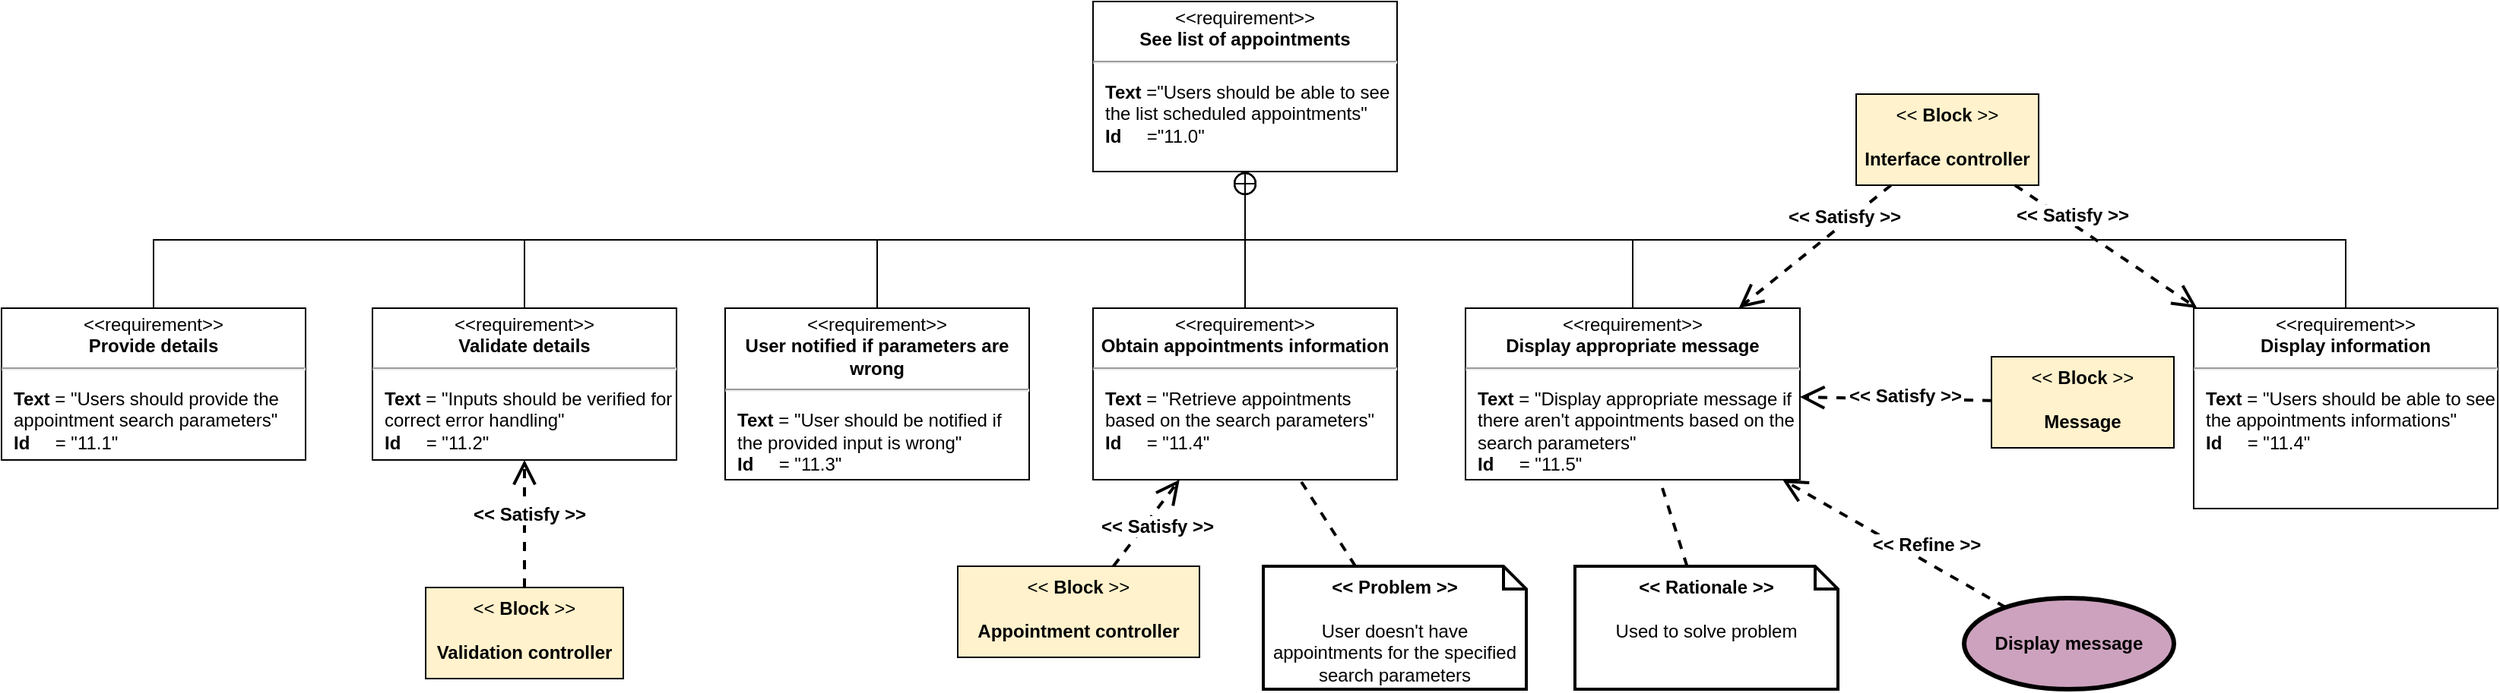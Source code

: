 <mxfile version="24.4.4" type="github">
  <diagram name="Page-1" id="T_TUrl57_qO42ONMsJEx">
    <mxGraphModel dx="1750" dy="620" grid="0" gridSize="10" guides="1" tooltips="1" connect="1" arrows="1" fold="1" page="0" pageScale="1" pageWidth="827" pageHeight="1169" math="0" shadow="0">
      <root>
        <mxCell id="0" />
        <mxCell id="1" parent="0" />
        <mxCell id="k6tlBCFo0J_A2OAQhTOj-1" value="&lt;p style=&quot;margin:0px;margin-top:4px;text-align:center;&quot;&gt;&amp;lt;&amp;lt;requirement&amp;gt;&amp;gt;&lt;br&gt;&lt;b&gt;See list of appointments&lt;/b&gt;&lt;/p&gt;&lt;hr&gt;&lt;p&gt;&lt;/p&gt;&lt;p style=&quot;margin:0px;margin-left:8px;text-align:left;&quot;&gt;&lt;b&gt;Text&amp;nbsp;&lt;/b&gt;=&quot;Users should be able to see the list scheduled appointments&quot;&lt;br&gt;&lt;b&gt;Id&amp;nbsp; &amp;nbsp; &amp;nbsp;&lt;/b&gt;=&quot;11.0&quot;&lt;/p&gt;" style="shape=rect;overflow=fill;html=1;whiteSpace=wrap;align=center;" vertex="1" parent="1">
          <mxGeometry x="798" y="666" width="200" height="112" as="geometry" />
        </mxCell>
        <mxCell id="k6tlBCFo0J_A2OAQhTOj-3" value="" style="endArrow=circlePlus;html=1;rounded=0;strokeWidth=1;endFill=0;entryX=0.5;entryY=1;entryDx=0;entryDy=0;exitX=0.5;exitY=0;exitDx=0;exitDy=0;edgeStyle=orthogonalEdgeStyle;" edge="1" parent="1" source="k6tlBCFo0J_A2OAQhTOj-5" target="k6tlBCFo0J_A2OAQhTOj-1">
          <mxGeometry width="50" height="50" relative="1" as="geometry">
            <mxPoint x="505" y="868" as="sourcePoint" />
            <mxPoint x="704.375" y="805" as="targetPoint" />
          </mxGeometry>
        </mxCell>
        <mxCell id="k6tlBCFo0J_A2OAQhTOj-4" value="" style="endArrow=circlePlus;html=1;rounded=0;strokeWidth=1;endFill=0;entryX=0.5;entryY=1;entryDx=0;entryDy=0;exitX=0.5;exitY=0;exitDx=0;exitDy=0;edgeStyle=orthogonalEdgeStyle;" edge="1" parent="1" source="k6tlBCFo0J_A2OAQhTOj-7" target="k6tlBCFo0J_A2OAQhTOj-1">
          <mxGeometry width="50" height="50" relative="1" as="geometry">
            <mxPoint x="1569" y="868" as="sourcePoint" />
            <mxPoint x="754" y="781" as="targetPoint" />
          </mxGeometry>
        </mxCell>
        <mxCell id="k6tlBCFo0J_A2OAQhTOj-5" value="&lt;p style=&quot;margin:0px;margin-top:4px;text-align:center;&quot;&gt;&amp;lt;&amp;lt;requirement&amp;gt;&amp;gt;&lt;br&gt;&lt;b&gt;Validate details&lt;/b&gt;&lt;/p&gt;&lt;hr&gt;&lt;p&gt;&lt;/p&gt;&lt;p style=&quot;margin:0px;margin-left:8px;text-align:left;&quot;&gt;&lt;b&gt;Text&amp;nbsp;&lt;/b&gt;= &quot;Inputs should be verified for correct error handling&quot;&lt;br&gt;&lt;b&gt;Id&amp;nbsp; &amp;nbsp; &amp;nbsp;&lt;/b&gt;= &quot;11.2&quot;&lt;/p&gt;" style="shape=rect;overflow=fill;html=1;whiteSpace=wrap;align=center;" vertex="1" parent="1">
          <mxGeometry x="324" y="868" width="200" height="100" as="geometry" />
        </mxCell>
        <mxCell id="k6tlBCFo0J_A2OAQhTOj-7" value="&lt;p style=&quot;margin:0px;margin-top:4px;text-align:center;&quot;&gt;&amp;lt;&amp;lt;requirement&amp;gt;&amp;gt;&lt;br&gt;&lt;b&gt;Display information&lt;/b&gt;&lt;/p&gt;&lt;hr&gt;&lt;p&gt;&lt;/p&gt;&lt;p style=&quot;margin:0px;margin-left:8px;text-align:left;&quot;&gt;&lt;b&gt;Text&amp;nbsp;&lt;/b&gt;= &quot;Users should be able to see the appointments informations&quot;&lt;br&gt;&lt;b&gt;Id&amp;nbsp; &amp;nbsp; &amp;nbsp;&lt;/b&gt;= &quot;11.4&quot;&lt;/p&gt;" style="shape=rect;overflow=fill;html=1;whiteSpace=wrap;align=center;" vertex="1" parent="1">
          <mxGeometry x="1522" y="868" width="200" height="132" as="geometry" />
        </mxCell>
        <mxCell id="k6tlBCFo0J_A2OAQhTOj-8" value="Display message" style="shape=ellipse;html=1;strokeWidth=3;fontStyle=1;whiteSpace=wrap;align=center;perimeter=ellipsePerimeter;fillColor=#CDA2BE;" vertex="1" parent="1">
          <mxGeometry x="1371" y="1059" width="138" height="60" as="geometry" />
        </mxCell>
        <mxCell id="k6tlBCFo0J_A2OAQhTOj-9" value="&lt;font style=&quot;font-size: 12px;&quot;&gt;&lt;b&gt;&amp;lt;&amp;lt; Refine &amp;gt;&amp;gt;&lt;/b&gt;&lt;/font&gt;" style="edgeStyle=none;html=1;endArrow=open;endSize=12;dashed=1;verticalAlign=bottom;rounded=0;strokeWidth=2;" edge="1" parent="1" source="k6tlBCFo0J_A2OAQhTOj-8" target="k6tlBCFo0J_A2OAQhTOj-30">
          <mxGeometry x="-0.266" y="-2" width="160" relative="1" as="geometry">
            <mxPoint x="1212" y="1056" as="sourcePoint" />
            <mxPoint x="1285" y="968" as="targetPoint" />
            <mxPoint as="offset" />
          </mxGeometry>
        </mxCell>
        <mxCell id="k6tlBCFo0J_A2OAQhTOj-10" value="&lt;p style=&quot;margin:0px;margin-top:4px;text-align:center;&quot;&gt;&amp;lt;&amp;lt;requirement&amp;gt;&amp;gt;&lt;br&gt;&lt;b&gt;Provide details&lt;/b&gt;&lt;/p&gt;&lt;hr&gt;&lt;p&gt;&lt;/p&gt;&lt;p style=&quot;margin:0px;margin-left:8px;text-align:left;&quot;&gt;&lt;b&gt;Text&amp;nbsp;&lt;/b&gt;= &quot;Users should provide the appointment search parameters&quot;&lt;br&gt;&lt;b&gt;Id&amp;nbsp; &amp;nbsp; &amp;nbsp;&lt;/b&gt;= &quot;11.1&quot;&lt;/p&gt;" style="shape=rect;overflow=fill;html=1;whiteSpace=wrap;align=center;" vertex="1" parent="1">
          <mxGeometry x="80" y="868" width="200" height="100" as="geometry" />
        </mxCell>
        <mxCell id="k6tlBCFo0J_A2OAQhTOj-11" value="" style="endArrow=circlePlus;html=1;rounded=0;strokeWidth=1;endFill=0;entryX=0.5;entryY=1;entryDx=0;entryDy=0;exitX=0.5;exitY=0;exitDx=0;exitDy=0;edgeStyle=orthogonalEdgeStyle;" edge="1" parent="1" source="k6tlBCFo0J_A2OAQhTOj-10" target="k6tlBCFo0J_A2OAQhTOj-1">
          <mxGeometry width="50" height="50" relative="1" as="geometry">
            <mxPoint x="525" y="878" as="sourcePoint" />
            <mxPoint x="1234" y="781" as="targetPoint" />
          </mxGeometry>
        </mxCell>
        <mxCell id="k6tlBCFo0J_A2OAQhTOj-12" value="&amp;lt;&amp;lt; &lt;b&gt;Block &lt;/b&gt;&amp;gt;&amp;gt;&lt;div&gt;&lt;br&gt;&lt;b&gt;Validation controller&lt;/b&gt;&lt;/div&gt;" style="shape=rect;html=1;whiteSpace=wrap;align=center;verticalAlign=top;fillColor=#FFF2CC;" vertex="1" parent="1">
          <mxGeometry x="359" y="1052" width="130" height="60" as="geometry" />
        </mxCell>
        <mxCell id="k6tlBCFo0J_A2OAQhTOj-13" value="&lt;font style=&quot;font-size: 12px;&quot;&gt;&lt;b&gt;&amp;lt;&amp;lt; Satisfy &amp;gt;&amp;gt;&lt;/b&gt;&lt;/font&gt;" style="edgeStyle=none;html=1;endArrow=open;endSize=12;dashed=1;verticalAlign=bottom;rounded=0;strokeWidth=2;" edge="1" parent="1" source="k6tlBCFo0J_A2OAQhTOj-12" target="k6tlBCFo0J_A2OAQhTOj-5">
          <mxGeometry x="-0.056" y="-3" width="160" relative="1" as="geometry">
            <mxPoint x="507" y="920" as="sourcePoint" />
            <mxPoint x="424" y="980" as="targetPoint" />
            <mxPoint as="offset" />
          </mxGeometry>
        </mxCell>
        <mxCell id="k6tlBCFo0J_A2OAQhTOj-14" value="&amp;lt;&amp;lt; &lt;b&gt;Block &lt;/b&gt;&amp;gt;&amp;gt;&lt;div&gt;&lt;br&gt;&lt;b&gt;Appointment controller&lt;/b&gt;&lt;/div&gt;" style="shape=rect;html=1;whiteSpace=wrap;align=center;verticalAlign=top;fillColor=#FFF2CC;" vertex="1" parent="1">
          <mxGeometry x="709" y="1038" width="159" height="60" as="geometry" />
        </mxCell>
        <mxCell id="k6tlBCFo0J_A2OAQhTOj-16" value="&amp;lt;&amp;lt; &lt;b&gt;Block &lt;/b&gt;&amp;gt;&amp;gt;&lt;div&gt;&lt;br&gt;&lt;b&gt;Interface controller&lt;/b&gt;&lt;/div&gt;" style="shape=rect;html=1;whiteSpace=wrap;align=center;verticalAlign=top;fillColor=#FFF2CC;" vertex="1" parent="1">
          <mxGeometry x="1300" y="727" width="120" height="60" as="geometry" />
        </mxCell>
        <mxCell id="k6tlBCFo0J_A2OAQhTOj-17" value="&lt;font style=&quot;font-size: 12px;&quot;&gt;&lt;b&gt;&amp;lt;&amp;lt; Satisfy &amp;gt;&amp;gt;&lt;/b&gt;&lt;/font&gt;" style="edgeStyle=none;html=1;endArrow=open;endSize=12;dashed=1;verticalAlign=bottom;rounded=0;strokeWidth=2;" edge="1" parent="1" source="k6tlBCFo0J_A2OAQhTOj-16" target="k6tlBCFo0J_A2OAQhTOj-7">
          <mxGeometry x="-0.35" y="-3" width="160" relative="1" as="geometry">
            <mxPoint x="1598" y="1191" as="sourcePoint" />
            <mxPoint x="1642" y="1097" as="targetPoint" />
            <mxPoint as="offset" />
          </mxGeometry>
        </mxCell>
        <mxCell id="k6tlBCFo0J_A2OAQhTOj-18" style="rounded=0;orthogonalLoop=1;jettySize=auto;html=1;endArrow=none;endFill=0;dashed=1;strokeWidth=2;" edge="1" parent="1" source="k6tlBCFo0J_A2OAQhTOj-23" target="k6tlBCFo0J_A2OAQhTOj-30">
          <mxGeometry relative="1" as="geometry">
            <mxPoint x="1235" y="1188" as="sourcePoint" />
            <mxPoint x="939.212" y="970.0" as="targetPoint" />
          </mxGeometry>
        </mxCell>
        <mxCell id="k6tlBCFo0J_A2OAQhTOj-19" value="&lt;span style=&quot;background-color: initial;&quot;&gt;&lt;b&gt;&amp;lt;&amp;lt; Problem &amp;gt;&amp;gt;&lt;/b&gt;&lt;/span&gt;&lt;div&gt;&lt;div style=&quot;font-weight: bold; text-align: left;&quot;&gt;&lt;br&gt;&lt;/div&gt;&lt;div style=&quot;&quot;&gt;User doesn&#39;t have appointments for the specified search parameters&lt;/div&gt;&lt;/div&gt;" style="shape=note;size=15;align=center;spacingLeft=0;html=1;whiteSpace=wrap;verticalAlign=top;strokeWidth=2;" vertex="1" parent="1">
          <mxGeometry x="910" y="1038" width="173" height="81" as="geometry" />
        </mxCell>
        <mxCell id="k6tlBCFo0J_A2OAQhTOj-23" value="&lt;span style=&quot;background-color: initial;&quot;&gt;&lt;b&gt;&amp;lt;&amp;lt; Rationale &amp;gt;&amp;gt;&lt;/b&gt;&lt;/span&gt;&lt;div&gt;&lt;div style=&quot;font-weight: bold; text-align: left;&quot;&gt;&lt;br&gt;&lt;/div&gt;&lt;div style=&quot;&quot;&gt;Used to solve problem&lt;/div&gt;&lt;/div&gt;" style="shape=note;size=15;align=center;spacingLeft=0;html=1;whiteSpace=wrap;verticalAlign=top;strokeWidth=2;" vertex="1" parent="1">
          <mxGeometry x="1115" y="1038" width="173" height="81" as="geometry" />
        </mxCell>
        <mxCell id="k6tlBCFo0J_A2OAQhTOj-24" style="rounded=0;orthogonalLoop=1;jettySize=auto;html=1;endArrow=none;endFill=0;dashed=1;strokeWidth=2;" edge="1" parent="1" source="k6tlBCFo0J_A2OAQhTOj-19" target="k6tlBCFo0J_A2OAQhTOj-29">
          <mxGeometry relative="1" as="geometry">
            <mxPoint x="1130" y="1251" as="sourcePoint" />
            <mxPoint x="1224" y="968" as="targetPoint" />
          </mxGeometry>
        </mxCell>
        <mxCell id="k6tlBCFo0J_A2OAQhTOj-26" value="&lt;p style=&quot;margin:0px;margin-top:4px;text-align:center;&quot;&gt;&amp;lt;&amp;lt;requirement&amp;gt;&amp;gt;&lt;br&gt;&lt;b&gt;User notified if parameters are wrong&lt;/b&gt;&lt;/p&gt;&lt;hr&gt;&lt;p&gt;&lt;/p&gt;&lt;p style=&quot;margin:0px;margin-left:8px;text-align:left;&quot;&gt;&lt;b&gt;Text&amp;nbsp;&lt;/b&gt;= &quot;User should be notified if the provided input is wrong&quot;&lt;br&gt;&lt;b&gt;Id&amp;nbsp; &amp;nbsp; &amp;nbsp;&lt;/b&gt;= &quot;11.3&quot;&lt;/p&gt;" style="shape=rect;overflow=fill;html=1;whiteSpace=wrap;align=center;" vertex="1" parent="1">
          <mxGeometry x="556" y="868" width="200" height="113" as="geometry" />
        </mxCell>
        <mxCell id="k6tlBCFo0J_A2OAQhTOj-27" value="" style="endArrow=circlePlus;html=1;rounded=0;strokeWidth=1;endFill=0;entryX=0.5;entryY=1;entryDx=0;entryDy=0;exitX=0.5;exitY=0;exitDx=0;exitDy=0;edgeStyle=orthogonalEdgeStyle;" edge="1" parent="1" source="k6tlBCFo0J_A2OAQhTOj-26" target="k6tlBCFo0J_A2OAQhTOj-1">
          <mxGeometry width="50" height="50" relative="1" as="geometry">
            <mxPoint x="190" y="878" as="sourcePoint" />
            <mxPoint x="949" y="782" as="targetPoint" />
          </mxGeometry>
        </mxCell>
        <mxCell id="k6tlBCFo0J_A2OAQhTOj-28" value="" style="endArrow=circlePlus;html=1;rounded=0;strokeWidth=1;endFill=0;entryX=0.5;entryY=1;entryDx=0;entryDy=0;exitX=0.5;exitY=0;exitDx=0;exitDy=0;edgeStyle=orthogonalEdgeStyle;" edge="1" parent="1" source="k6tlBCFo0J_A2OAQhTOj-29" target="k6tlBCFo0J_A2OAQhTOj-1">
          <mxGeometry width="50" height="50" relative="1" as="geometry">
            <mxPoint x="900.0" y="870.0" as="sourcePoint" />
            <mxPoint x="949" y="782" as="targetPoint" />
          </mxGeometry>
        </mxCell>
        <mxCell id="k6tlBCFo0J_A2OAQhTOj-29" value="&lt;p style=&quot;margin:0px;margin-top:4px;text-align:center;&quot;&gt;&amp;lt;&amp;lt;requirement&amp;gt;&amp;gt;&lt;br&gt;&lt;b&gt;Obtain appointments information&lt;/b&gt;&lt;/p&gt;&lt;hr&gt;&lt;p&gt;&lt;/p&gt;&lt;p style=&quot;margin:0px;margin-left:8px;text-align:left;&quot;&gt;&lt;b&gt;Text&amp;nbsp;&lt;/b&gt;= &quot;Retrieve appointments based on the search parameters&quot;&lt;br&gt;&lt;b&gt;Id&amp;nbsp; &amp;nbsp; &amp;nbsp;&lt;/b&gt;= &quot;11.4&quot;&lt;/p&gt;" style="shape=rect;overflow=fill;html=1;whiteSpace=wrap;align=center;" vertex="1" parent="1">
          <mxGeometry x="798" y="868" width="200" height="113" as="geometry" />
        </mxCell>
        <mxCell id="k6tlBCFo0J_A2OAQhTOj-30" value="&lt;p style=&quot;margin:0px;margin-top:4px;text-align:center;&quot;&gt;&amp;lt;&amp;lt;requirement&amp;gt;&amp;gt;&lt;br&gt;&lt;b&gt;Display appropriate message&lt;/b&gt;&lt;/p&gt;&lt;hr&gt;&lt;p&gt;&lt;/p&gt;&lt;p style=&quot;margin:0px;margin-left:8px;text-align:left;&quot;&gt;&lt;b&gt;Text&amp;nbsp;&lt;/b&gt;= &quot;Display appropriate message if there aren&#39;t appointments based on the search parameters&quot;&lt;br&gt;&lt;b&gt;Id&amp;nbsp; &amp;nbsp; &amp;nbsp;&lt;/b&gt;= &quot;11.5&quot;&lt;/p&gt;" style="shape=rect;overflow=fill;html=1;whiteSpace=wrap;align=center;" vertex="1" parent="1">
          <mxGeometry x="1043" y="868" width="220" height="113" as="geometry" />
        </mxCell>
        <mxCell id="k6tlBCFo0J_A2OAQhTOj-31" value="&lt;font style=&quot;font-size: 12px;&quot;&gt;&lt;b&gt;&amp;lt;&amp;lt; Satisfy &amp;gt;&amp;gt;&lt;/b&gt;&lt;/font&gt;" style="edgeStyle=none;html=1;endArrow=open;endSize=12;dashed=1;verticalAlign=bottom;rounded=0;strokeWidth=2;" edge="1" parent="1" source="k6tlBCFo0J_A2OAQhTOj-14" target="k6tlBCFo0J_A2OAQhTOj-29">
          <mxGeometry x="-0.139" y="-12" width="160" relative="1" as="geometry">
            <mxPoint x="434" y="1062" as="sourcePoint" />
            <mxPoint x="434" y="978" as="targetPoint" />
            <mxPoint as="offset" />
          </mxGeometry>
        </mxCell>
        <mxCell id="k6tlBCFo0J_A2OAQhTOj-32" value="" style="endArrow=circlePlus;html=1;rounded=0;strokeWidth=1;endFill=0;entryX=0.5;entryY=1;entryDx=0;entryDy=0;exitX=0.5;exitY=0;exitDx=0;exitDy=0;edgeStyle=orthogonalEdgeStyle;" edge="1" parent="1" source="k6tlBCFo0J_A2OAQhTOj-30" target="k6tlBCFo0J_A2OAQhTOj-1">
          <mxGeometry width="50" height="50" relative="1" as="geometry">
            <mxPoint x="908" y="878" as="sourcePoint" />
            <mxPoint x="949" y="782" as="targetPoint" />
          </mxGeometry>
        </mxCell>
        <mxCell id="k6tlBCFo0J_A2OAQhTOj-33" value="&amp;lt;&amp;lt; &lt;b&gt;Block &lt;/b&gt;&amp;gt;&amp;gt;&lt;div&gt;&lt;br&gt;&lt;b&gt;Message&lt;/b&gt;&lt;/div&gt;" style="shape=rect;html=1;whiteSpace=wrap;align=center;verticalAlign=top;fillColor=#FFF2CC;" vertex="1" parent="1">
          <mxGeometry x="1389" y="900" width="120" height="60" as="geometry" />
        </mxCell>
        <mxCell id="k6tlBCFo0J_A2OAQhTOj-34" value="&lt;font style=&quot;font-size: 12px;&quot;&gt;&lt;b&gt;&amp;lt;&amp;lt; Satisfy &amp;gt;&amp;gt;&lt;/b&gt;&lt;/font&gt;" style="edgeStyle=none;html=1;endArrow=open;endSize=12;dashed=1;verticalAlign=bottom;rounded=0;strokeWidth=2;" edge="1" parent="1" source="k6tlBCFo0J_A2OAQhTOj-33" target="k6tlBCFo0J_A2OAQhTOj-30">
          <mxGeometry x="-0.105" y="7" width="160" relative="1" as="geometry">
            <mxPoint x="1404" y="1214" as="sourcePoint" />
            <mxPoint x="1288" y="1141" as="targetPoint" />
            <mxPoint as="offset" />
          </mxGeometry>
        </mxCell>
        <mxCell id="k6tlBCFo0J_A2OAQhTOj-35" value="&lt;font style=&quot;font-size: 12px;&quot;&gt;&lt;b&gt;&amp;lt;&amp;lt; Satisfy &amp;gt;&amp;gt;&lt;/b&gt;&lt;/font&gt;" style="edgeStyle=none;html=1;endArrow=open;endSize=12;dashed=1;verticalAlign=bottom;rounded=0;strokeWidth=2;" edge="1" parent="1" source="k6tlBCFo0J_A2OAQhTOj-16" target="k6tlBCFo0J_A2OAQhTOj-30">
          <mxGeometry x="-0.321" y="4" width="160" relative="1" as="geometry">
            <mxPoint x="1377" y="795" as="sourcePoint" />
            <mxPoint x="1532" y="886" as="targetPoint" />
            <mxPoint as="offset" />
          </mxGeometry>
        </mxCell>
      </root>
    </mxGraphModel>
  </diagram>
</mxfile>
